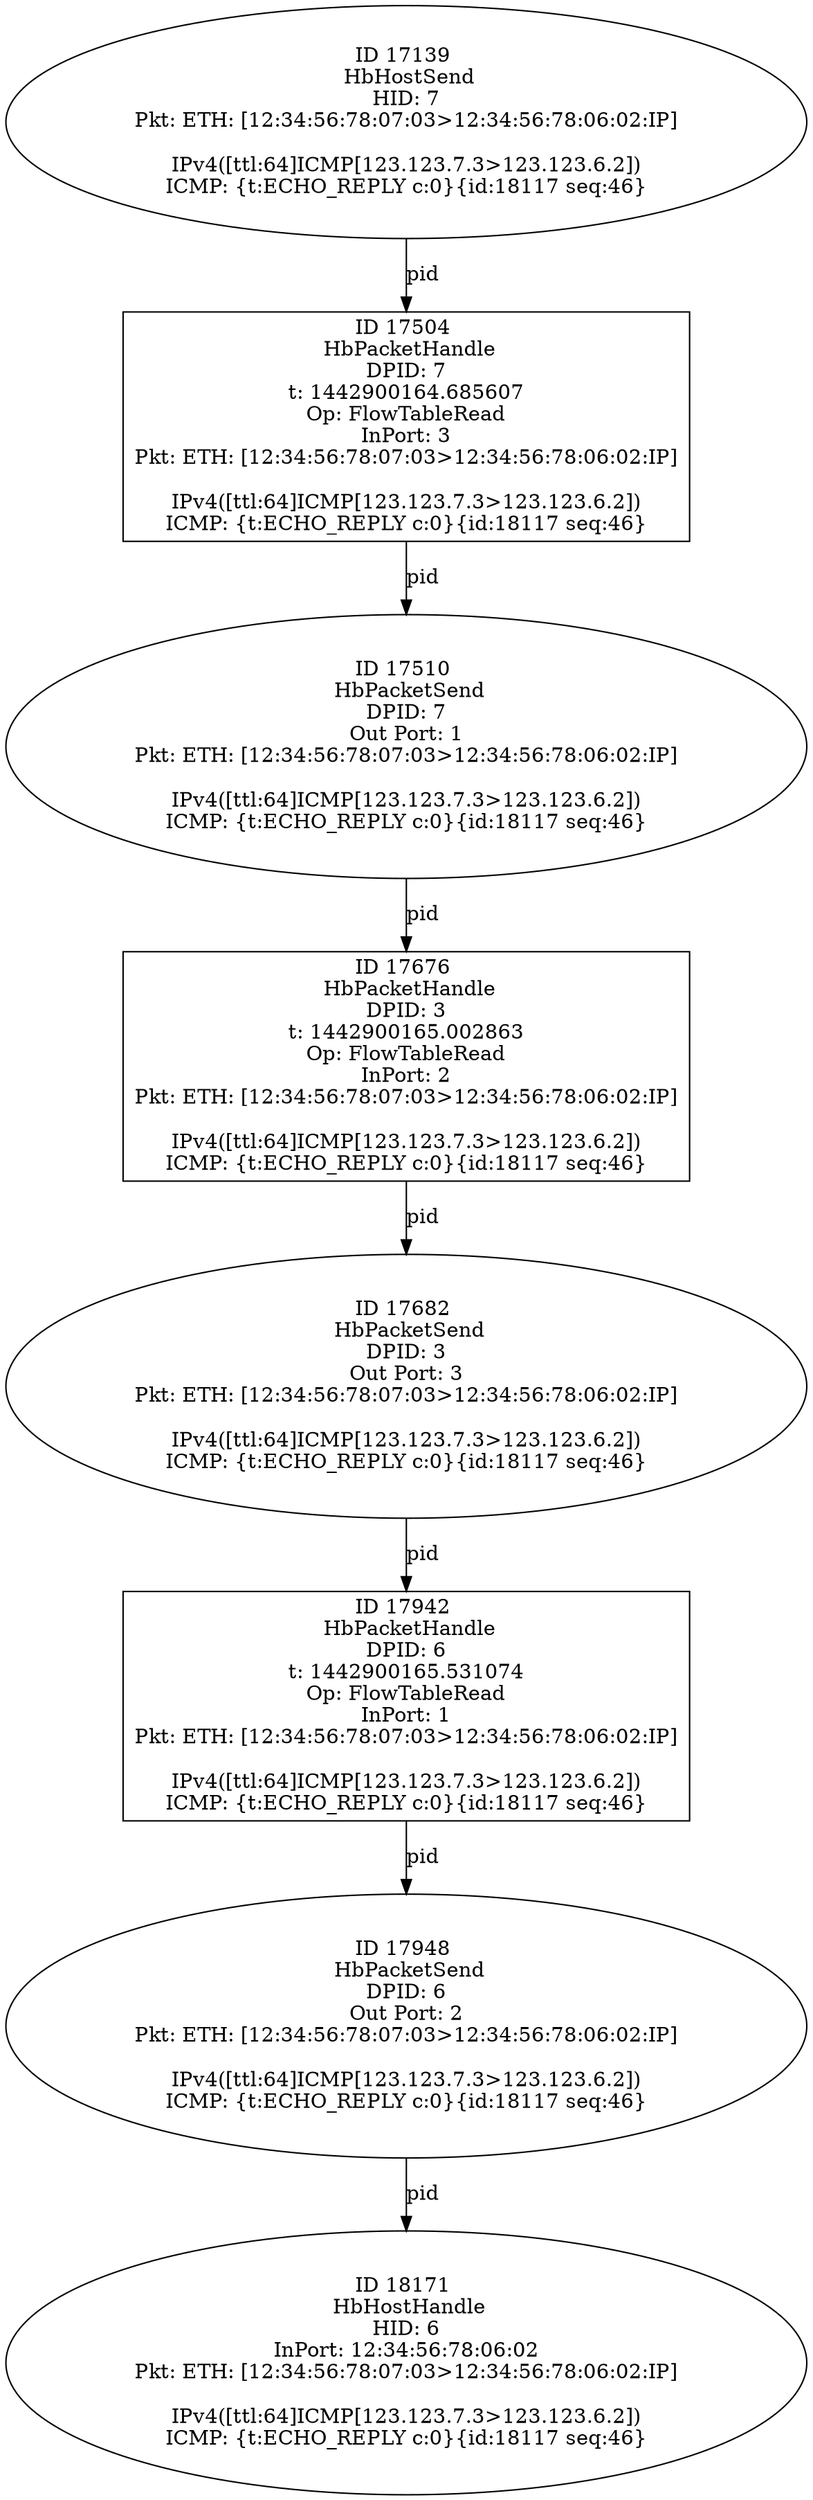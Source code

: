 strict digraph G {
17504 [shape=box, event=<hb_events.HbPacketHandle object at 0x10b7c8450>, label="ID 17504 
 HbPacketHandle
DPID: 7
t: 1442900164.685607
Op: FlowTableRead
InPort: 3
Pkt: ETH: [12:34:56:78:07:03>12:34:56:78:06:02:IP]

IPv4([ttl:64]ICMP[123.123.7.3>123.123.6.2])
ICMP: {t:ECHO_REPLY c:0}{id:18117 seq:46}"];
17510 [shape=oval, event=<hb_events.HbPacketSend object at 0x10b7b5d50>, label="ID 17510 
 HbPacketSend
DPID: 7
Out Port: 1
Pkt: ETH: [12:34:56:78:07:03>12:34:56:78:06:02:IP]

IPv4([ttl:64]ICMP[123.123.7.3>123.123.6.2])
ICMP: {t:ECHO_REPLY c:0}{id:18117 seq:46}"];
17676 [shape=box, event=<hb_events.HbPacketHandle object at 0x10b849fd0>, label="ID 17676 
 HbPacketHandle
DPID: 3
t: 1442900165.002863
Op: FlowTableRead
InPort: 2
Pkt: ETH: [12:34:56:78:07:03>12:34:56:78:06:02:IP]

IPv4([ttl:64]ICMP[123.123.7.3>123.123.6.2])
ICMP: {t:ECHO_REPLY c:0}{id:18117 seq:46}"];
17682 [shape=oval, event=<hb_events.HbPacketSend object at 0x10b85b290>, label="ID 17682 
 HbPacketSend
DPID: 3
Out Port: 3
Pkt: ETH: [12:34:56:78:07:03>12:34:56:78:06:02:IP]

IPv4([ttl:64]ICMP[123.123.7.3>123.123.6.2])
ICMP: {t:ECHO_REPLY c:0}{id:18117 seq:46}"];
17139 [shape=oval, event=<hb_events.HbHostSend object at 0x10b62a610>, label="ID 17139 
 HbHostSend
HID: 7
Pkt: ETH: [12:34:56:78:07:03>12:34:56:78:06:02:IP]

IPv4([ttl:64]ICMP[123.123.7.3>123.123.6.2])
ICMP: {t:ECHO_REPLY c:0}{id:18117 seq:46}"];
17942 [shape=box, event=<hb_events.HbPacketHandle object at 0x10b974d50>, label="ID 17942 
 HbPacketHandle
DPID: 6
t: 1442900165.531074
Op: FlowTableRead
InPort: 1
Pkt: ETH: [12:34:56:78:07:03>12:34:56:78:06:02:IP]

IPv4([ttl:64]ICMP[123.123.7.3>123.123.6.2])
ICMP: {t:ECHO_REPLY c:0}{id:18117 seq:46}"];
18171 [shape=oval, event=<hb_events.HbHostHandle object at 0x10bae4cd0>, label="ID 18171 
 HbHostHandle
HID: 6
InPort: 12:34:56:78:06:02
Pkt: ETH: [12:34:56:78:07:03>12:34:56:78:06:02:IP]

IPv4([ttl:64]ICMP[123.123.7.3>123.123.6.2])
ICMP: {t:ECHO_REPLY c:0}{id:18117 seq:46}"];
17948 [shape=oval, event=<hb_events.HbPacketSend object at 0x10b9b40d0>, label="ID 17948 
 HbPacketSend
DPID: 6
Out Port: 2
Pkt: ETH: [12:34:56:78:07:03>12:34:56:78:06:02:IP]

IPv4([ttl:64]ICMP[123.123.7.3>123.123.6.2])
ICMP: {t:ECHO_REPLY c:0}{id:18117 seq:46}"];
17504 -> 17510  [rel=pid, label=pid];
17510 -> 17676  [rel=pid, label=pid];
17676 -> 17682  [rel=pid, label=pid];
17682 -> 17942  [rel=pid, label=pid];
17139 -> 17504  [rel=pid, label=pid];
17942 -> 17948  [rel=pid, label=pid];
17948 -> 18171  [rel=pid, label=pid];
}
